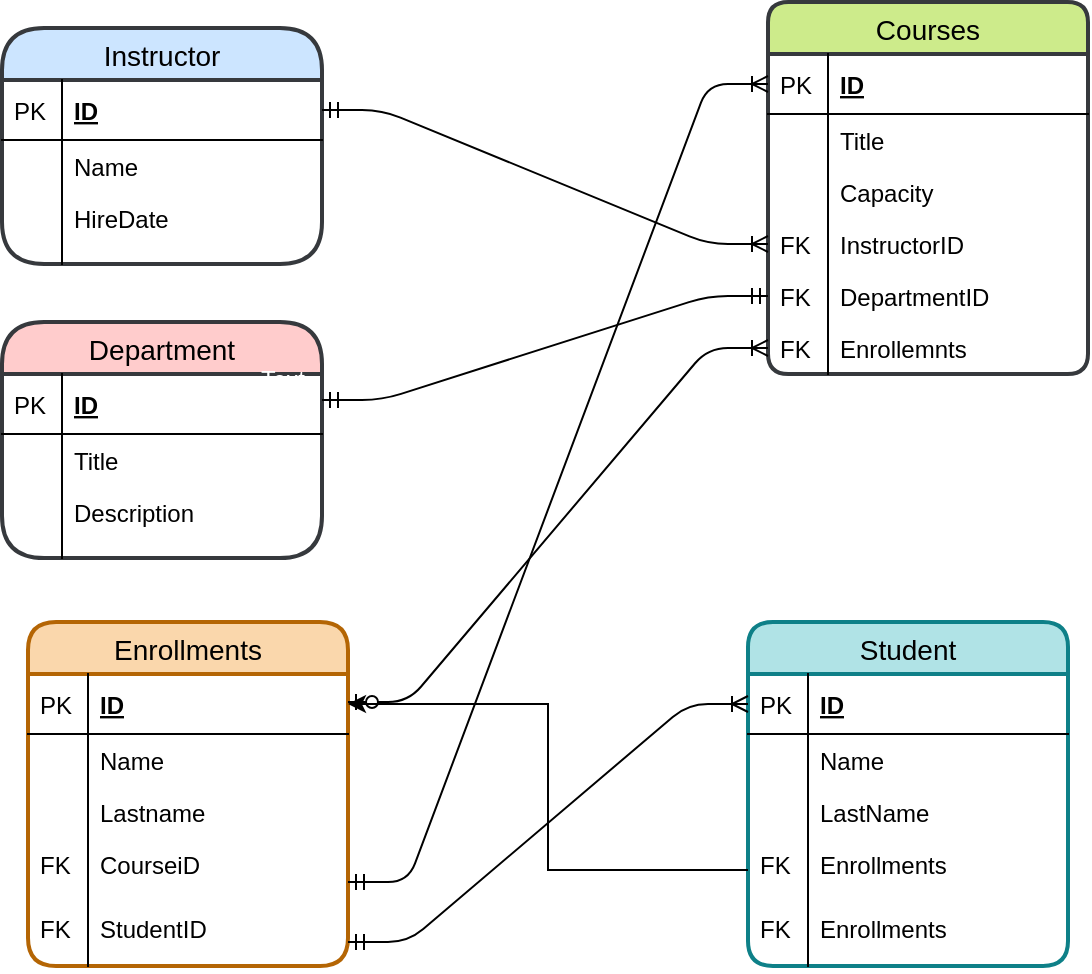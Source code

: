 <mxfile version="12.4.8" type="github">
  <diagram id="C5RBs43oDa-KdzZeNtuy" name="Page-1">
    <mxGraphModel dx="782" dy="1606" grid="1" gridSize="10" guides="1" tooltips="1" connect="1" arrows="1" fold="1" page="1" pageScale="1" pageWidth="827" pageHeight="1169" math="0" shadow="0">
      <root>
        <mxCell id="WIyWlLk6GJQsqaUBKTNV-0"/>
        <mxCell id="WIyWlLk6GJQsqaUBKTNV-1" parent="WIyWlLk6GJQsqaUBKTNV-0"/>
        <mxCell id="FNd6F_NkbPO98JJEMQrW-63" value="Department" style="swimlane;fontStyle=0;childLayout=stackLayout;horizontal=1;startSize=26;fillColor=#ffcccc;horizontalStack=0;resizeParent=1;resizeParentMax=0;resizeLast=0;collapsible=1;marginBottom=0;swimlaneFillColor=#ffffff;align=center;fontSize=14;rounded=1;shadow=0;strokeWidth=2;arcSize=27;strokeColor=#36393d;" parent="WIyWlLk6GJQsqaUBKTNV-1" vertex="1">
          <mxGeometry x="97" y="160" width="160" height="118" as="geometry"/>
        </mxCell>
        <mxCell id="FNd6F_NkbPO98JJEMQrW-64" value="ID" style="shape=partialRectangle;top=0;left=0;right=0;bottom=1;align=left;verticalAlign=middle;fillColor=none;spacingLeft=34;spacingRight=4;overflow=hidden;rotatable=0;points=[[0,0.5],[1,0.5]];portConstraint=eastwest;dropTarget=0;fontStyle=5;fontSize=12;" parent="FNd6F_NkbPO98JJEMQrW-63" vertex="1">
          <mxGeometry y="26" width="160" height="30" as="geometry"/>
        </mxCell>
        <mxCell id="FNd6F_NkbPO98JJEMQrW-65" value="PK" style="shape=partialRectangle;top=0;left=0;bottom=0;fillColor=none;align=left;verticalAlign=middle;spacingLeft=4;spacingRight=4;overflow=hidden;rotatable=0;points=[];portConstraint=eastwest;part=1;fontSize=12;" parent="FNd6F_NkbPO98JJEMQrW-64" vertex="1" connectable="0">
          <mxGeometry width="30" height="30" as="geometry"/>
        </mxCell>
        <mxCell id="FNd6F_NkbPO98JJEMQrW-66" value="Title" style="shape=partialRectangle;top=0;left=0;right=0;bottom=0;align=left;verticalAlign=top;fillColor=none;spacingLeft=34;spacingRight=4;overflow=hidden;rotatable=0;points=[[0,0.5],[1,0.5]];portConstraint=eastwest;dropTarget=0;fontSize=12;" parent="FNd6F_NkbPO98JJEMQrW-63" vertex="1">
          <mxGeometry y="56" width="160" height="26" as="geometry"/>
        </mxCell>
        <mxCell id="FNd6F_NkbPO98JJEMQrW-67" value="" style="shape=partialRectangle;top=0;left=0;bottom=0;fillColor=none;align=left;verticalAlign=top;spacingLeft=4;spacingRight=4;overflow=hidden;rotatable=0;points=[];portConstraint=eastwest;part=1;fontSize=12;" parent="FNd6F_NkbPO98JJEMQrW-66" vertex="1" connectable="0">
          <mxGeometry width="30" height="26" as="geometry"/>
        </mxCell>
        <mxCell id="FNd6F_NkbPO98JJEMQrW-68" value="Description&#xa;" style="shape=partialRectangle;top=0;left=0;right=0;bottom=0;align=left;verticalAlign=top;fillColor=none;spacingLeft=34;spacingRight=4;overflow=hidden;rotatable=0;points=[[0,0.5],[1,0.5]];portConstraint=eastwest;dropTarget=0;fontSize=12;" parent="FNd6F_NkbPO98JJEMQrW-63" vertex="1">
          <mxGeometry y="82" width="160" height="26" as="geometry"/>
        </mxCell>
        <mxCell id="FNd6F_NkbPO98JJEMQrW-69" value="" style="shape=partialRectangle;top=0;left=0;bottom=0;fillColor=none;align=left;verticalAlign=top;spacingLeft=4;spacingRight=4;overflow=hidden;rotatable=0;points=[];portConstraint=eastwest;part=1;fontSize=12;" parent="FNd6F_NkbPO98JJEMQrW-68" vertex="1" connectable="0">
          <mxGeometry width="30" height="26" as="geometry"/>
        </mxCell>
        <mxCell id="FNd6F_NkbPO98JJEMQrW-72" value="" style="shape=partialRectangle;top=0;left=0;right=0;bottom=0;align=left;verticalAlign=top;fillColor=none;spacingLeft=34;spacingRight=4;overflow=hidden;rotatable=0;points=[[0,0.5],[1,0.5]];portConstraint=eastwest;dropTarget=0;fontSize=12;" parent="FNd6F_NkbPO98JJEMQrW-63" vertex="1">
          <mxGeometry y="108" width="160" height="10" as="geometry"/>
        </mxCell>
        <mxCell id="FNd6F_NkbPO98JJEMQrW-73" value="" style="shape=partialRectangle;top=0;left=0;bottom=0;fillColor=none;align=left;verticalAlign=top;spacingLeft=4;spacingRight=4;overflow=hidden;rotatable=0;points=[];portConstraint=eastwest;part=1;fontSize=12;" parent="FNd6F_NkbPO98JJEMQrW-72" vertex="1" connectable="0">
          <mxGeometry width="30" height="10" as="geometry"/>
        </mxCell>
        <mxCell id="FNd6F_NkbPO98JJEMQrW-74" value="Student" style="swimlane;fontStyle=0;childLayout=stackLayout;horizontal=1;startSize=26;fillColor=#b0e3e6;horizontalStack=0;resizeParent=1;resizeParentMax=0;resizeLast=0;collapsible=1;marginBottom=0;swimlaneFillColor=#ffffff;align=center;fontSize=14;rounded=1;shadow=0;strokeWidth=2;arcSize=16;strokeColor=#0e8088;" parent="WIyWlLk6GJQsqaUBKTNV-1" vertex="1">
          <mxGeometry x="470" y="310" width="160" height="172" as="geometry"/>
        </mxCell>
        <mxCell id="FNd6F_NkbPO98JJEMQrW-75" value="ID" style="shape=partialRectangle;top=0;left=0;right=0;bottom=1;align=left;verticalAlign=middle;fillColor=none;spacingLeft=34;spacingRight=4;overflow=hidden;rotatable=0;points=[[0,0.5],[1,0.5]];portConstraint=eastwest;dropTarget=0;fontStyle=5;fontSize=12;" parent="FNd6F_NkbPO98JJEMQrW-74" vertex="1">
          <mxGeometry y="26" width="160" height="30" as="geometry"/>
        </mxCell>
        <mxCell id="FNd6F_NkbPO98JJEMQrW-76" value="PK" style="shape=partialRectangle;top=0;left=0;bottom=0;fillColor=none;align=left;verticalAlign=middle;spacingLeft=4;spacingRight=4;overflow=hidden;rotatable=0;points=[];portConstraint=eastwest;part=1;fontSize=12;" parent="FNd6F_NkbPO98JJEMQrW-75" vertex="1" connectable="0">
          <mxGeometry width="30" height="30" as="geometry"/>
        </mxCell>
        <mxCell id="FNd6F_NkbPO98JJEMQrW-77" value="Name" style="shape=partialRectangle;top=0;left=0;right=0;bottom=0;align=left;verticalAlign=top;fillColor=none;spacingLeft=34;spacingRight=4;overflow=hidden;rotatable=0;points=[[0,0.5],[1,0.5]];portConstraint=eastwest;dropTarget=0;fontSize=12;" parent="FNd6F_NkbPO98JJEMQrW-74" vertex="1">
          <mxGeometry y="56" width="160" height="26" as="geometry"/>
        </mxCell>
        <mxCell id="FNd6F_NkbPO98JJEMQrW-78" value="" style="shape=partialRectangle;top=0;left=0;bottom=0;fillColor=none;align=left;verticalAlign=top;spacingLeft=4;spacingRight=4;overflow=hidden;rotatable=0;points=[];portConstraint=eastwest;part=1;fontSize=12;" parent="FNd6F_NkbPO98JJEMQrW-77" vertex="1" connectable="0">
          <mxGeometry width="30" height="26" as="geometry"/>
        </mxCell>
        <mxCell id="FNd6F_NkbPO98JJEMQrW-79" value="LastName&#xa;" style="shape=partialRectangle;top=0;left=0;right=0;bottom=0;align=left;verticalAlign=top;fillColor=none;spacingLeft=34;spacingRight=4;overflow=hidden;rotatable=0;points=[[0,0.5],[1,0.5]];portConstraint=eastwest;dropTarget=0;fontSize=12;" parent="FNd6F_NkbPO98JJEMQrW-74" vertex="1">
          <mxGeometry y="82" width="160" height="26" as="geometry"/>
        </mxCell>
        <mxCell id="FNd6F_NkbPO98JJEMQrW-80" value="" style="shape=partialRectangle;top=0;left=0;bottom=0;fillColor=none;align=left;verticalAlign=top;spacingLeft=4;spacingRight=4;overflow=hidden;rotatable=0;points=[];portConstraint=eastwest;part=1;fontSize=12;" parent="FNd6F_NkbPO98JJEMQrW-79" vertex="1" connectable="0">
          <mxGeometry width="30" height="26" as="geometry"/>
        </mxCell>
        <mxCell id="uvDpBiqY72k8AHEIff2w-0" value="Enrollments" style="shape=partialRectangle;top=0;left=0;right=0;bottom=0;align=left;verticalAlign=top;fillColor=none;spacingLeft=34;spacingRight=4;overflow=hidden;rotatable=0;points=[[0,0.5],[1,0.5]];portConstraint=eastwest;dropTarget=0;fontSize=12;" vertex="1" parent="FNd6F_NkbPO98JJEMQrW-74">
          <mxGeometry y="108" width="160" height="32" as="geometry"/>
        </mxCell>
        <mxCell id="uvDpBiqY72k8AHEIff2w-1" value="FK&#xa;" style="shape=partialRectangle;top=0;left=0;bottom=0;fillColor=none;align=left;verticalAlign=top;spacingLeft=4;spacingRight=4;overflow=hidden;rotatable=0;points=[];portConstraint=eastwest;part=1;fontSize=12;" vertex="1" connectable="0" parent="uvDpBiqY72k8AHEIff2w-0">
          <mxGeometry width="30" height="32" as="geometry"/>
        </mxCell>
        <mxCell id="FNd6F_NkbPO98JJEMQrW-132" value="Enrollments" style="shape=partialRectangle;top=0;left=0;right=0;bottom=0;align=left;verticalAlign=top;fillColor=none;spacingLeft=34;spacingRight=4;overflow=hidden;rotatable=0;points=[[0,0.5],[1,0.5]];portConstraint=eastwest;dropTarget=0;fontSize=12;" parent="FNd6F_NkbPO98JJEMQrW-74" vertex="1">
          <mxGeometry y="140" width="160" height="32" as="geometry"/>
        </mxCell>
        <mxCell id="FNd6F_NkbPO98JJEMQrW-133" value="FK&#xa;" style="shape=partialRectangle;top=0;left=0;bottom=0;fillColor=none;align=left;verticalAlign=top;spacingLeft=4;spacingRight=4;overflow=hidden;rotatable=0;points=[];portConstraint=eastwest;part=1;fontSize=12;" parent="FNd6F_NkbPO98JJEMQrW-132" vertex="1" connectable="0">
          <mxGeometry width="30" height="32" as="geometry"/>
        </mxCell>
        <mxCell id="FNd6F_NkbPO98JJEMQrW-85" value="Instructor" style="swimlane;fontStyle=0;childLayout=stackLayout;horizontal=1;startSize=26;fillColor=#cce5ff;horizontalStack=0;resizeParent=1;resizeParentMax=0;resizeLast=0;collapsible=1;marginBottom=0;swimlaneFillColor=#ffffff;align=center;fontSize=14;rounded=1;shadow=0;strokeWidth=2;arcSize=27;strokeColor=#36393d;" parent="WIyWlLk6GJQsqaUBKTNV-1" vertex="1">
          <mxGeometry x="97" y="13" width="160" height="118" as="geometry"/>
        </mxCell>
        <mxCell id="FNd6F_NkbPO98JJEMQrW-86" value="ID" style="shape=partialRectangle;top=0;left=0;right=0;bottom=1;align=left;verticalAlign=middle;fillColor=none;spacingLeft=34;spacingRight=4;overflow=hidden;rotatable=0;points=[[0,0.5],[1,0.5]];portConstraint=eastwest;dropTarget=0;fontStyle=5;fontSize=12;" parent="FNd6F_NkbPO98JJEMQrW-85" vertex="1">
          <mxGeometry y="26" width="160" height="30" as="geometry"/>
        </mxCell>
        <mxCell id="FNd6F_NkbPO98JJEMQrW-87" value="PK" style="shape=partialRectangle;top=0;left=0;bottom=0;fillColor=none;align=left;verticalAlign=middle;spacingLeft=4;spacingRight=4;overflow=hidden;rotatable=0;points=[];portConstraint=eastwest;part=1;fontSize=12;" parent="FNd6F_NkbPO98JJEMQrW-86" vertex="1" connectable="0">
          <mxGeometry width="30" height="30" as="geometry"/>
        </mxCell>
        <mxCell id="FNd6F_NkbPO98JJEMQrW-88" value="Name" style="shape=partialRectangle;top=0;left=0;right=0;bottom=0;align=left;verticalAlign=top;fillColor=none;spacingLeft=34;spacingRight=4;overflow=hidden;rotatable=0;points=[[0,0.5],[1,0.5]];portConstraint=eastwest;dropTarget=0;fontSize=12;" parent="FNd6F_NkbPO98JJEMQrW-85" vertex="1">
          <mxGeometry y="56" width="160" height="26" as="geometry"/>
        </mxCell>
        <mxCell id="FNd6F_NkbPO98JJEMQrW-89" value="" style="shape=partialRectangle;top=0;left=0;bottom=0;fillColor=none;align=left;verticalAlign=top;spacingLeft=4;spacingRight=4;overflow=hidden;rotatable=0;points=[];portConstraint=eastwest;part=1;fontSize=12;" parent="FNd6F_NkbPO98JJEMQrW-88" vertex="1" connectable="0">
          <mxGeometry width="30" height="26" as="geometry"/>
        </mxCell>
        <mxCell id="FNd6F_NkbPO98JJEMQrW-90" value="HireDate&#xa;" style="shape=partialRectangle;top=0;left=0;right=0;bottom=0;align=left;verticalAlign=top;fillColor=none;spacingLeft=34;spacingRight=4;overflow=hidden;rotatable=0;points=[[0,0.5],[1,0.5]];portConstraint=eastwest;dropTarget=0;fontSize=12;" parent="FNd6F_NkbPO98JJEMQrW-85" vertex="1">
          <mxGeometry y="82" width="160" height="26" as="geometry"/>
        </mxCell>
        <mxCell id="FNd6F_NkbPO98JJEMQrW-91" value="" style="shape=partialRectangle;top=0;left=0;bottom=0;fillColor=none;align=left;verticalAlign=top;spacingLeft=4;spacingRight=4;overflow=hidden;rotatable=0;points=[];portConstraint=eastwest;part=1;fontSize=12;" parent="FNd6F_NkbPO98JJEMQrW-90" vertex="1" connectable="0">
          <mxGeometry width="30" height="26" as="geometry"/>
        </mxCell>
        <mxCell id="FNd6F_NkbPO98JJEMQrW-94" value="" style="shape=partialRectangle;top=0;left=0;right=0;bottom=0;align=left;verticalAlign=top;fillColor=none;spacingLeft=34;spacingRight=4;overflow=hidden;rotatable=0;points=[[0,0.5],[1,0.5]];portConstraint=eastwest;dropTarget=0;fontSize=12;" parent="FNd6F_NkbPO98JJEMQrW-85" vertex="1">
          <mxGeometry y="108" width="160" height="10" as="geometry"/>
        </mxCell>
        <mxCell id="FNd6F_NkbPO98JJEMQrW-95" value="" style="shape=partialRectangle;top=0;left=0;bottom=0;fillColor=none;align=left;verticalAlign=top;spacingLeft=4;spacingRight=4;overflow=hidden;rotatable=0;points=[];portConstraint=eastwest;part=1;fontSize=12;" parent="FNd6F_NkbPO98JJEMQrW-94" vertex="1" connectable="0">
          <mxGeometry width="30" height="10" as="geometry"/>
        </mxCell>
        <mxCell id="FNd6F_NkbPO98JJEMQrW-96" value="Courses" style="swimlane;fontStyle=0;childLayout=stackLayout;horizontal=1;startSize=26;fillColor=#cdeb8b;horizontalStack=0;resizeParent=1;resizeParentMax=0;resizeLast=0;collapsible=1;marginBottom=0;swimlaneFillColor=#ffffff;align=center;fontSize=14;rounded=1;shadow=0;strokeWidth=2;arcSize=13;strokeColor=#36393d;" parent="WIyWlLk6GJQsqaUBKTNV-1" vertex="1">
          <mxGeometry x="480" width="160" height="186" as="geometry"/>
        </mxCell>
        <mxCell id="FNd6F_NkbPO98JJEMQrW-97" value="ID" style="shape=partialRectangle;top=0;left=0;right=0;bottom=1;align=left;verticalAlign=middle;fillColor=none;spacingLeft=34;spacingRight=4;overflow=hidden;rotatable=0;points=[[0,0.5],[1,0.5]];portConstraint=eastwest;dropTarget=0;fontStyle=5;fontSize=12;" parent="FNd6F_NkbPO98JJEMQrW-96" vertex="1">
          <mxGeometry y="26" width="160" height="30" as="geometry"/>
        </mxCell>
        <mxCell id="FNd6F_NkbPO98JJEMQrW-98" value="PK" style="shape=partialRectangle;top=0;left=0;bottom=0;fillColor=none;align=left;verticalAlign=middle;spacingLeft=4;spacingRight=4;overflow=hidden;rotatable=0;points=[];portConstraint=eastwest;part=1;fontSize=12;" parent="FNd6F_NkbPO98JJEMQrW-97" vertex="1" connectable="0">
          <mxGeometry width="30" height="30" as="geometry"/>
        </mxCell>
        <mxCell id="FNd6F_NkbPO98JJEMQrW-99" value="Title" style="shape=partialRectangle;top=0;left=0;right=0;bottom=0;align=left;verticalAlign=top;fillColor=none;spacingLeft=34;spacingRight=4;overflow=hidden;rotatable=0;points=[[0,0.5],[1,0.5]];portConstraint=eastwest;dropTarget=0;fontSize=12;" parent="FNd6F_NkbPO98JJEMQrW-96" vertex="1">
          <mxGeometry y="56" width="160" height="26" as="geometry"/>
        </mxCell>
        <mxCell id="FNd6F_NkbPO98JJEMQrW-100" value="" style="shape=partialRectangle;top=0;left=0;bottom=0;fillColor=none;align=left;verticalAlign=top;spacingLeft=4;spacingRight=4;overflow=hidden;rotatable=0;points=[];portConstraint=eastwest;part=1;fontSize=12;" parent="FNd6F_NkbPO98JJEMQrW-99" vertex="1" connectable="0">
          <mxGeometry width="30" height="26" as="geometry"/>
        </mxCell>
        <mxCell id="FNd6F_NkbPO98JJEMQrW-101" value="Capacity" style="shape=partialRectangle;top=0;left=0;right=0;bottom=0;align=left;verticalAlign=top;fillColor=none;spacingLeft=34;spacingRight=4;overflow=hidden;rotatable=0;points=[[0,0.5],[1,0.5]];portConstraint=eastwest;dropTarget=0;fontSize=12;" parent="FNd6F_NkbPO98JJEMQrW-96" vertex="1">
          <mxGeometry y="82" width="160" height="26" as="geometry"/>
        </mxCell>
        <mxCell id="FNd6F_NkbPO98JJEMQrW-102" value="" style="shape=partialRectangle;top=0;left=0;bottom=0;fillColor=none;align=left;verticalAlign=top;spacingLeft=4;spacingRight=4;overflow=hidden;rotatable=0;points=[];portConstraint=eastwest;part=1;fontSize=12;" parent="FNd6F_NkbPO98JJEMQrW-101" vertex="1" connectable="0">
          <mxGeometry width="30" height="26" as="geometry"/>
        </mxCell>
        <mxCell id="FNd6F_NkbPO98JJEMQrW-103" value="InstructorID" style="shape=partialRectangle;top=0;left=0;right=0;bottom=0;align=left;verticalAlign=top;fillColor=none;spacingLeft=34;spacingRight=4;overflow=hidden;rotatable=0;points=[[0,0.5],[1,0.5]];portConstraint=eastwest;dropTarget=0;fontSize=12;" parent="FNd6F_NkbPO98JJEMQrW-96" vertex="1">
          <mxGeometry y="108" width="160" height="26" as="geometry"/>
        </mxCell>
        <mxCell id="FNd6F_NkbPO98JJEMQrW-104" value="FK" style="shape=partialRectangle;top=0;left=0;bottom=0;fillColor=none;align=left;verticalAlign=top;spacingLeft=4;spacingRight=4;overflow=hidden;rotatable=0;points=[];portConstraint=eastwest;part=1;fontSize=12;" parent="FNd6F_NkbPO98JJEMQrW-103" vertex="1" connectable="0">
          <mxGeometry width="30" height="26" as="geometry"/>
        </mxCell>
        <mxCell id="FNd6F_NkbPO98JJEMQrW-110" value="DepartmentID" style="shape=partialRectangle;top=0;left=0;right=0;bottom=0;align=left;verticalAlign=top;fillColor=none;spacingLeft=34;spacingRight=4;overflow=hidden;rotatable=0;points=[[0,0.5],[1,0.5]];portConstraint=eastwest;dropTarget=0;fontSize=12;spacingBottom=0;horizontal=1;" parent="FNd6F_NkbPO98JJEMQrW-96" vertex="1">
          <mxGeometry y="134" width="160" height="26" as="geometry"/>
        </mxCell>
        <mxCell id="FNd6F_NkbPO98JJEMQrW-111" value="FK" style="shape=partialRectangle;top=0;left=0;bottom=0;fillColor=none;align=left;verticalAlign=top;spacingLeft=4;spacingRight=4;overflow=hidden;rotatable=0;points=[];portConstraint=eastwest;part=1;fontSize=12;" parent="FNd6F_NkbPO98JJEMQrW-110" vertex="1" connectable="0">
          <mxGeometry width="30" height="26" as="geometry"/>
        </mxCell>
        <mxCell id="FNd6F_NkbPO98JJEMQrW-129" value="Enrollemnts" style="shape=partialRectangle;top=0;left=0;right=0;bottom=0;align=left;verticalAlign=top;fillColor=none;spacingLeft=34;spacingRight=4;overflow=hidden;rotatable=0;points=[[0,0.5],[1,0.5]];portConstraint=eastwest;dropTarget=0;fontSize=12;spacingBottom=0;horizontal=1;" parent="FNd6F_NkbPO98JJEMQrW-96" vertex="1">
          <mxGeometry y="160" width="160" height="26" as="geometry"/>
        </mxCell>
        <mxCell id="FNd6F_NkbPO98JJEMQrW-130" value="FK" style="shape=partialRectangle;top=0;left=0;bottom=0;fillColor=none;align=left;verticalAlign=top;spacingLeft=4;spacingRight=4;overflow=hidden;rotatable=0;points=[];portConstraint=eastwest;part=1;fontSize=12;" parent="FNd6F_NkbPO98JJEMQrW-129" vertex="1" connectable="0">
          <mxGeometry width="30" height="26" as="geometry"/>
        </mxCell>
        <mxCell id="FNd6F_NkbPO98JJEMQrW-112" value="Enrollments" style="swimlane;fontStyle=0;childLayout=stackLayout;horizontal=1;startSize=26;fillColor=#fad7ac;horizontalStack=0;resizeParent=1;resizeParentMax=0;resizeLast=0;collapsible=1;marginBottom=0;swimlaneFillColor=#ffffff;align=center;fontSize=14;rounded=1;shadow=0;strokeWidth=2;arcSize=18;strokeColor=#b46504;" parent="WIyWlLk6GJQsqaUBKTNV-1" vertex="1">
          <mxGeometry x="110" y="310" width="160" height="172" as="geometry"/>
        </mxCell>
        <mxCell id="FNd6F_NkbPO98JJEMQrW-113" value="ID" style="shape=partialRectangle;top=0;left=0;right=0;bottom=1;align=left;verticalAlign=middle;fillColor=none;spacingLeft=34;spacingRight=4;overflow=hidden;rotatable=0;points=[[0,0.5],[1,0.5]];portConstraint=eastwest;dropTarget=0;fontStyle=5;fontSize=12;" parent="FNd6F_NkbPO98JJEMQrW-112" vertex="1">
          <mxGeometry y="26" width="160" height="30" as="geometry"/>
        </mxCell>
        <mxCell id="FNd6F_NkbPO98JJEMQrW-114" value="PK" style="shape=partialRectangle;top=0;left=0;bottom=0;fillColor=none;align=left;verticalAlign=middle;spacingLeft=4;spacingRight=4;overflow=hidden;rotatable=0;points=[];portConstraint=eastwest;part=1;fontSize=12;" parent="FNd6F_NkbPO98JJEMQrW-113" vertex="1" connectable="0">
          <mxGeometry width="30" height="30" as="geometry"/>
        </mxCell>
        <mxCell id="FNd6F_NkbPO98JJEMQrW-115" value="Name" style="shape=partialRectangle;top=0;left=0;right=0;bottom=0;align=left;verticalAlign=top;fillColor=none;spacingLeft=34;spacingRight=4;overflow=hidden;rotatable=0;points=[[0,0.5],[1,0.5]];portConstraint=eastwest;dropTarget=0;fontSize=12;" parent="FNd6F_NkbPO98JJEMQrW-112" vertex="1">
          <mxGeometry y="56" width="160" height="26" as="geometry"/>
        </mxCell>
        <mxCell id="FNd6F_NkbPO98JJEMQrW-116" value="" style="shape=partialRectangle;top=0;left=0;bottom=0;fillColor=none;align=left;verticalAlign=top;spacingLeft=4;spacingRight=4;overflow=hidden;rotatable=0;points=[];portConstraint=eastwest;part=1;fontSize=12;" parent="FNd6F_NkbPO98JJEMQrW-115" vertex="1" connectable="0">
          <mxGeometry width="30" height="26" as="geometry"/>
        </mxCell>
        <mxCell id="FNd6F_NkbPO98JJEMQrW-117" value="Lastname" style="shape=partialRectangle;top=0;left=0;right=0;bottom=0;align=left;verticalAlign=top;fillColor=none;spacingLeft=34;spacingRight=4;overflow=hidden;rotatable=0;points=[[0,0.5],[1,0.5]];portConstraint=eastwest;dropTarget=0;fontSize=12;" parent="FNd6F_NkbPO98JJEMQrW-112" vertex="1">
          <mxGeometry y="82" width="160" height="26" as="geometry"/>
        </mxCell>
        <mxCell id="FNd6F_NkbPO98JJEMQrW-118" value="" style="shape=partialRectangle;top=0;left=0;bottom=0;fillColor=none;align=left;verticalAlign=top;spacingLeft=4;spacingRight=4;overflow=hidden;rotatable=0;points=[];portConstraint=eastwest;part=1;fontSize=12;" parent="FNd6F_NkbPO98JJEMQrW-117" vertex="1" connectable="0">
          <mxGeometry width="30" height="26" as="geometry"/>
        </mxCell>
        <mxCell id="FNd6F_NkbPO98JJEMQrW-119" value="CourseiD&#xa;" style="shape=partialRectangle;top=0;left=0;right=0;bottom=0;align=left;verticalAlign=top;fillColor=none;spacingLeft=34;spacingRight=4;overflow=hidden;rotatable=0;points=[[0,0.5],[1,0.5]];portConstraint=eastwest;dropTarget=0;fontSize=12;" parent="FNd6F_NkbPO98JJEMQrW-112" vertex="1">
          <mxGeometry y="108" width="160" height="32" as="geometry"/>
        </mxCell>
        <mxCell id="FNd6F_NkbPO98JJEMQrW-120" value="FK" style="shape=partialRectangle;top=0;left=0;bottom=0;fillColor=none;align=left;verticalAlign=top;spacingLeft=4;spacingRight=4;overflow=hidden;rotatable=0;points=[];portConstraint=eastwest;part=1;fontSize=12;" parent="FNd6F_NkbPO98JJEMQrW-119" vertex="1" connectable="0">
          <mxGeometry width="30" height="32" as="geometry"/>
        </mxCell>
        <mxCell id="FNd6F_NkbPO98JJEMQrW-148" value="StudentID" style="shape=partialRectangle;top=0;left=0;right=0;bottom=0;align=left;verticalAlign=top;fillColor=none;spacingLeft=34;spacingRight=4;overflow=hidden;rotatable=0;points=[[0,0.5],[1,0.5]];portConstraint=eastwest;dropTarget=0;fontSize=12;" parent="FNd6F_NkbPO98JJEMQrW-112" vertex="1">
          <mxGeometry y="140" width="160" height="32" as="geometry"/>
        </mxCell>
        <mxCell id="FNd6F_NkbPO98JJEMQrW-149" value="FK" style="shape=partialRectangle;top=0;left=0;bottom=0;fillColor=none;align=left;verticalAlign=top;spacingLeft=4;spacingRight=4;overflow=hidden;rotatable=0;points=[];portConstraint=eastwest;part=1;fontSize=12;" parent="FNd6F_NkbPO98JJEMQrW-148" vertex="1" connectable="0">
          <mxGeometry width="30" height="32" as="geometry"/>
        </mxCell>
        <mxCell id="FNd6F_NkbPO98JJEMQrW-135" value="Text" style="text;html=1;align=center;verticalAlign=middle;resizable=0;points=[];autosize=1;fontSize=12;fontColor=#FFFFFF;" parent="WIyWlLk6GJQsqaUBKTNV-1" vertex="1">
          <mxGeometry x="217" y="179" width="40" height="20" as="geometry"/>
        </mxCell>
        <mxCell id="FNd6F_NkbPO98JJEMQrW-142" value="" style="edgeStyle=entityRelationEdgeStyle;fontSize=12;html=1;endArrow=ERoneToMany;startArrow=ERmandOne;exitX=1;exitY=0.5;exitDx=0;exitDy=0;entryX=0;entryY=0.5;entryDx=0;entryDy=0;" parent="WIyWlLk6GJQsqaUBKTNV-1" source="FNd6F_NkbPO98JJEMQrW-86" target="FNd6F_NkbPO98JJEMQrW-103" edge="1">
          <mxGeometry width="100" height="100" relative="1" as="geometry">
            <mxPoint x="320" y="145.67" as="sourcePoint"/>
            <mxPoint x="420" y="45.67" as="targetPoint"/>
          </mxGeometry>
        </mxCell>
        <mxCell id="FNd6F_NkbPO98JJEMQrW-144" value="" style="edgeStyle=entityRelationEdgeStyle;fontSize=12;html=1;endArrow=ERoneToMany;startArrow=ERzeroToOne;entryX=0;entryY=0.5;entryDx=0;entryDy=0;" parent="WIyWlLk6GJQsqaUBKTNV-1" target="FNd6F_NkbPO98JJEMQrW-129" edge="1">
          <mxGeometry width="100" height="100" relative="1" as="geometry">
            <mxPoint x="270" y="350" as="sourcePoint"/>
            <mxPoint x="370" y="250" as="targetPoint"/>
          </mxGeometry>
        </mxCell>
        <mxCell id="FNd6F_NkbPO98JJEMQrW-152" value="" style="edgeStyle=entityRelationEdgeStyle;fontSize=12;html=1;endArrow=ERoneToMany;startArrow=ERmandOne;entryX=0;entryY=0.5;entryDx=0;entryDy=0;" parent="WIyWlLk6GJQsqaUBKTNV-1" target="FNd6F_NkbPO98JJEMQrW-75" edge="1">
          <mxGeometry width="100" height="100" relative="1" as="geometry">
            <mxPoint x="270" y="470" as="sourcePoint"/>
            <mxPoint x="370" y="370" as="targetPoint"/>
          </mxGeometry>
        </mxCell>
        <mxCell id="FNd6F_NkbPO98JJEMQrW-153" value="" style="edgeStyle=entityRelationEdgeStyle;fontSize=12;html=1;endArrow=ERoneToMany;startArrow=ERmandOne;entryX=0;entryY=0.5;entryDx=0;entryDy=0;" parent="WIyWlLk6GJQsqaUBKTNV-1" target="FNd6F_NkbPO98JJEMQrW-97" edge="1">
          <mxGeometry width="100" height="100" relative="1" as="geometry">
            <mxPoint x="270" y="440" as="sourcePoint"/>
            <mxPoint x="370" y="340" as="targetPoint"/>
          </mxGeometry>
        </mxCell>
        <mxCell id="uvDpBiqY72k8AHEIff2w-2" style="edgeStyle=orthogonalEdgeStyle;rounded=0;orthogonalLoop=1;jettySize=auto;html=1;entryX=1;entryY=0.5;entryDx=0;entryDy=0;" edge="1" parent="WIyWlLk6GJQsqaUBKTNV-1" source="uvDpBiqY72k8AHEIff2w-0" target="FNd6F_NkbPO98JJEMQrW-113">
          <mxGeometry relative="1" as="geometry"/>
        </mxCell>
        <mxCell id="uvDpBiqY72k8AHEIff2w-3" value="" style="edgeStyle=entityRelationEdgeStyle;fontSize=12;html=1;endArrow=ERmandOne;startArrow=ERmandOne;entryX=0;entryY=0.5;entryDx=0;entryDy=0;" edge="1" parent="WIyWlLk6GJQsqaUBKTNV-1" target="FNd6F_NkbPO98JJEMQrW-110">
          <mxGeometry width="100" height="100" relative="1" as="geometry">
            <mxPoint x="257" y="199" as="sourcePoint"/>
            <mxPoint x="357" y="99" as="targetPoint"/>
          </mxGeometry>
        </mxCell>
      </root>
    </mxGraphModel>
  </diagram>
</mxfile>
